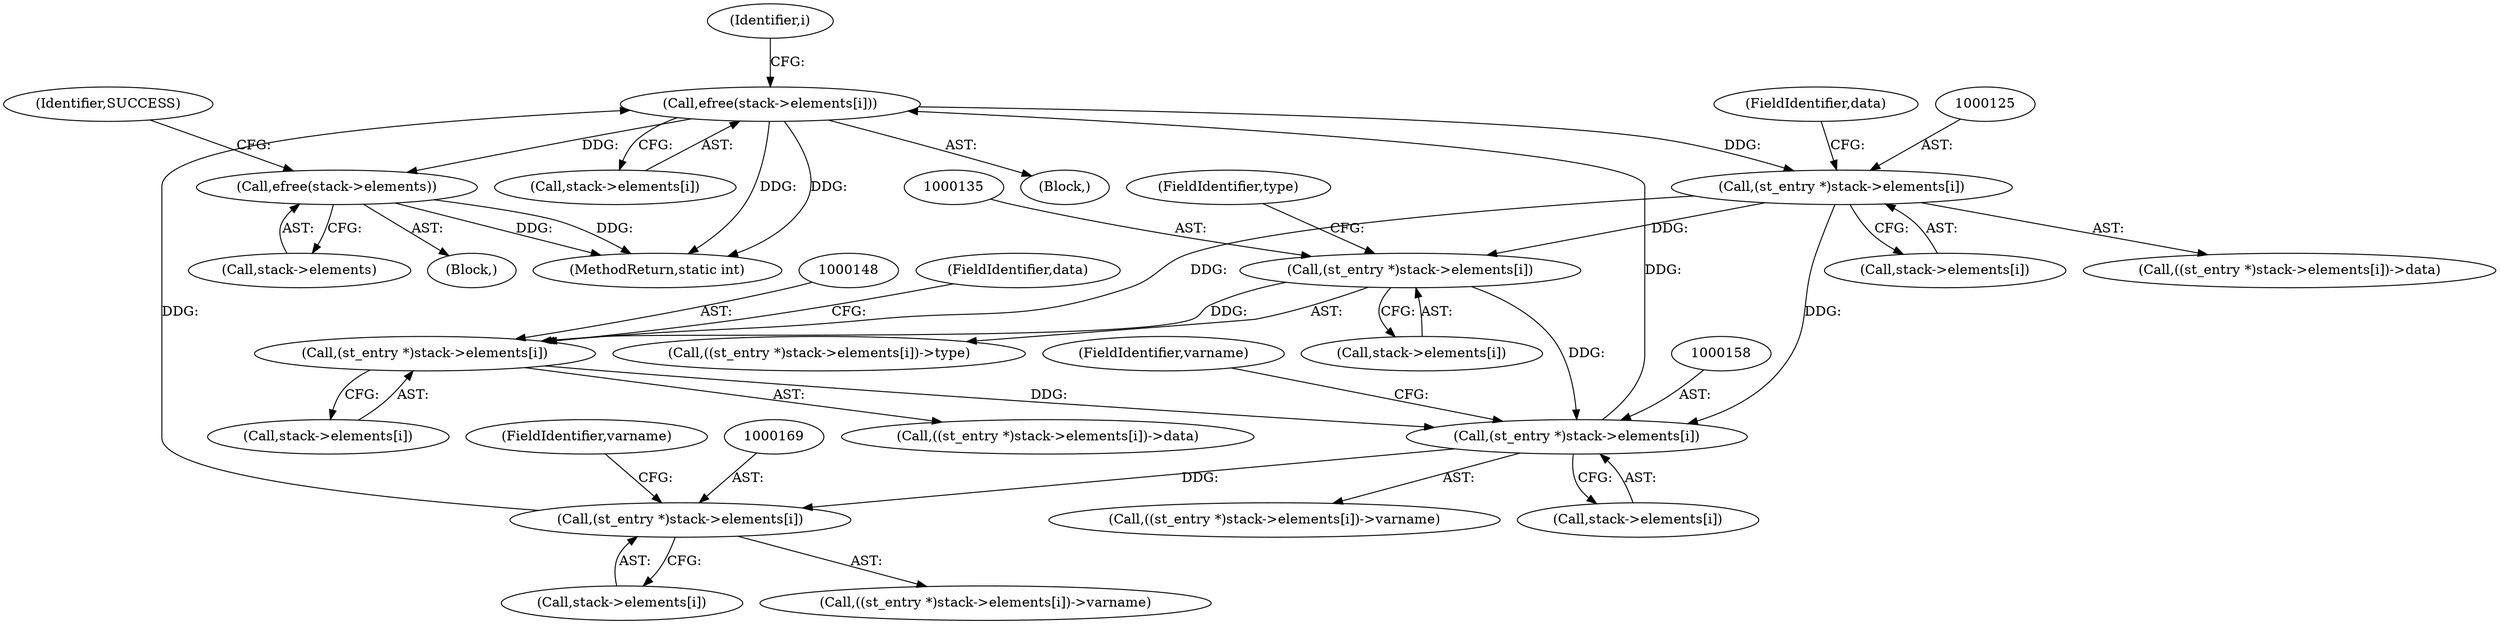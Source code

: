 digraph "0_php-src_b88393f08a558eec14964a55d3c680fe67407712?w=1@API" {
"1000182" [label="(Call,efree(stack->elements))"];
"1000176" [label="(Call,efree(stack->elements[i]))"];
"1000157" [label="(Call,(st_entry *)stack->elements[i])"];
"1000124" [label="(Call,(st_entry *)stack->elements[i])"];
"1000147" [label="(Call,(st_entry *)stack->elements[i])"];
"1000134" [label="(Call,(st_entry *)stack->elements[i])"];
"1000168" [label="(Call,(st_entry *)stack->elements[i])"];
"1000157" [label="(Call,(st_entry *)stack->elements[i])"];
"1000123" [label="(Call,((st_entry *)stack->elements[i])->data)"];
"1000188" [label="(MethodReturn,static int)"];
"1000170" [label="(Call,stack->elements[i])"];
"1000136" [label="(Call,stack->elements[i])"];
"1000187" [label="(Identifier,SUCCESS)"];
"1000183" [label="(Call,stack->elements)"];
"1000126" [label="(Call,stack->elements[i])"];
"1000159" [label="(Call,stack->elements[i])"];
"1000124" [label="(Call,(st_entry *)stack->elements[i])"];
"1000119" [label="(Identifier,i)"];
"1000133" [label="(Call,((st_entry *)stack->elements[i])->type)"];
"1000134" [label="(Call,(st_entry *)stack->elements[i])"];
"1000176" [label="(Call,efree(stack->elements[i]))"];
"1000149" [label="(Call,stack->elements[i])"];
"1000108" [label="(Block,)"];
"1000141" [label="(FieldIdentifier,type)"];
"1000164" [label="(FieldIdentifier,varname)"];
"1000120" [label="(Block,)"];
"1000182" [label="(Call,efree(stack->elements))"];
"1000131" [label="(FieldIdentifier,data)"];
"1000156" [label="(Call,((st_entry *)stack->elements[i])->varname)"];
"1000167" [label="(Call,((st_entry *)stack->elements[i])->varname)"];
"1000147" [label="(Call,(st_entry *)stack->elements[i])"];
"1000177" [label="(Call,stack->elements[i])"];
"1000175" [label="(FieldIdentifier,varname)"];
"1000146" [label="(Call,((st_entry *)stack->elements[i])->data)"];
"1000154" [label="(FieldIdentifier,data)"];
"1000168" [label="(Call,(st_entry *)stack->elements[i])"];
"1000182" -> "1000108"  [label="AST: "];
"1000182" -> "1000183"  [label="CFG: "];
"1000183" -> "1000182"  [label="AST: "];
"1000187" -> "1000182"  [label="CFG: "];
"1000182" -> "1000188"  [label="DDG: "];
"1000182" -> "1000188"  [label="DDG: "];
"1000176" -> "1000182"  [label="DDG: "];
"1000176" -> "1000120"  [label="AST: "];
"1000176" -> "1000177"  [label="CFG: "];
"1000177" -> "1000176"  [label="AST: "];
"1000119" -> "1000176"  [label="CFG: "];
"1000176" -> "1000188"  [label="DDG: "];
"1000176" -> "1000188"  [label="DDG: "];
"1000176" -> "1000124"  [label="DDG: "];
"1000157" -> "1000176"  [label="DDG: "];
"1000168" -> "1000176"  [label="DDG: "];
"1000157" -> "1000156"  [label="AST: "];
"1000157" -> "1000159"  [label="CFG: "];
"1000158" -> "1000157"  [label="AST: "];
"1000159" -> "1000157"  [label="AST: "];
"1000164" -> "1000157"  [label="CFG: "];
"1000124" -> "1000157"  [label="DDG: "];
"1000147" -> "1000157"  [label="DDG: "];
"1000134" -> "1000157"  [label="DDG: "];
"1000157" -> "1000168"  [label="DDG: "];
"1000124" -> "1000123"  [label="AST: "];
"1000124" -> "1000126"  [label="CFG: "];
"1000125" -> "1000124"  [label="AST: "];
"1000126" -> "1000124"  [label="AST: "];
"1000131" -> "1000124"  [label="CFG: "];
"1000124" -> "1000134"  [label="DDG: "];
"1000124" -> "1000147"  [label="DDG: "];
"1000147" -> "1000146"  [label="AST: "];
"1000147" -> "1000149"  [label="CFG: "];
"1000148" -> "1000147"  [label="AST: "];
"1000149" -> "1000147"  [label="AST: "];
"1000154" -> "1000147"  [label="CFG: "];
"1000134" -> "1000147"  [label="DDG: "];
"1000134" -> "1000133"  [label="AST: "];
"1000134" -> "1000136"  [label="CFG: "];
"1000135" -> "1000134"  [label="AST: "];
"1000136" -> "1000134"  [label="AST: "];
"1000141" -> "1000134"  [label="CFG: "];
"1000168" -> "1000167"  [label="AST: "];
"1000168" -> "1000170"  [label="CFG: "];
"1000169" -> "1000168"  [label="AST: "];
"1000170" -> "1000168"  [label="AST: "];
"1000175" -> "1000168"  [label="CFG: "];
}
